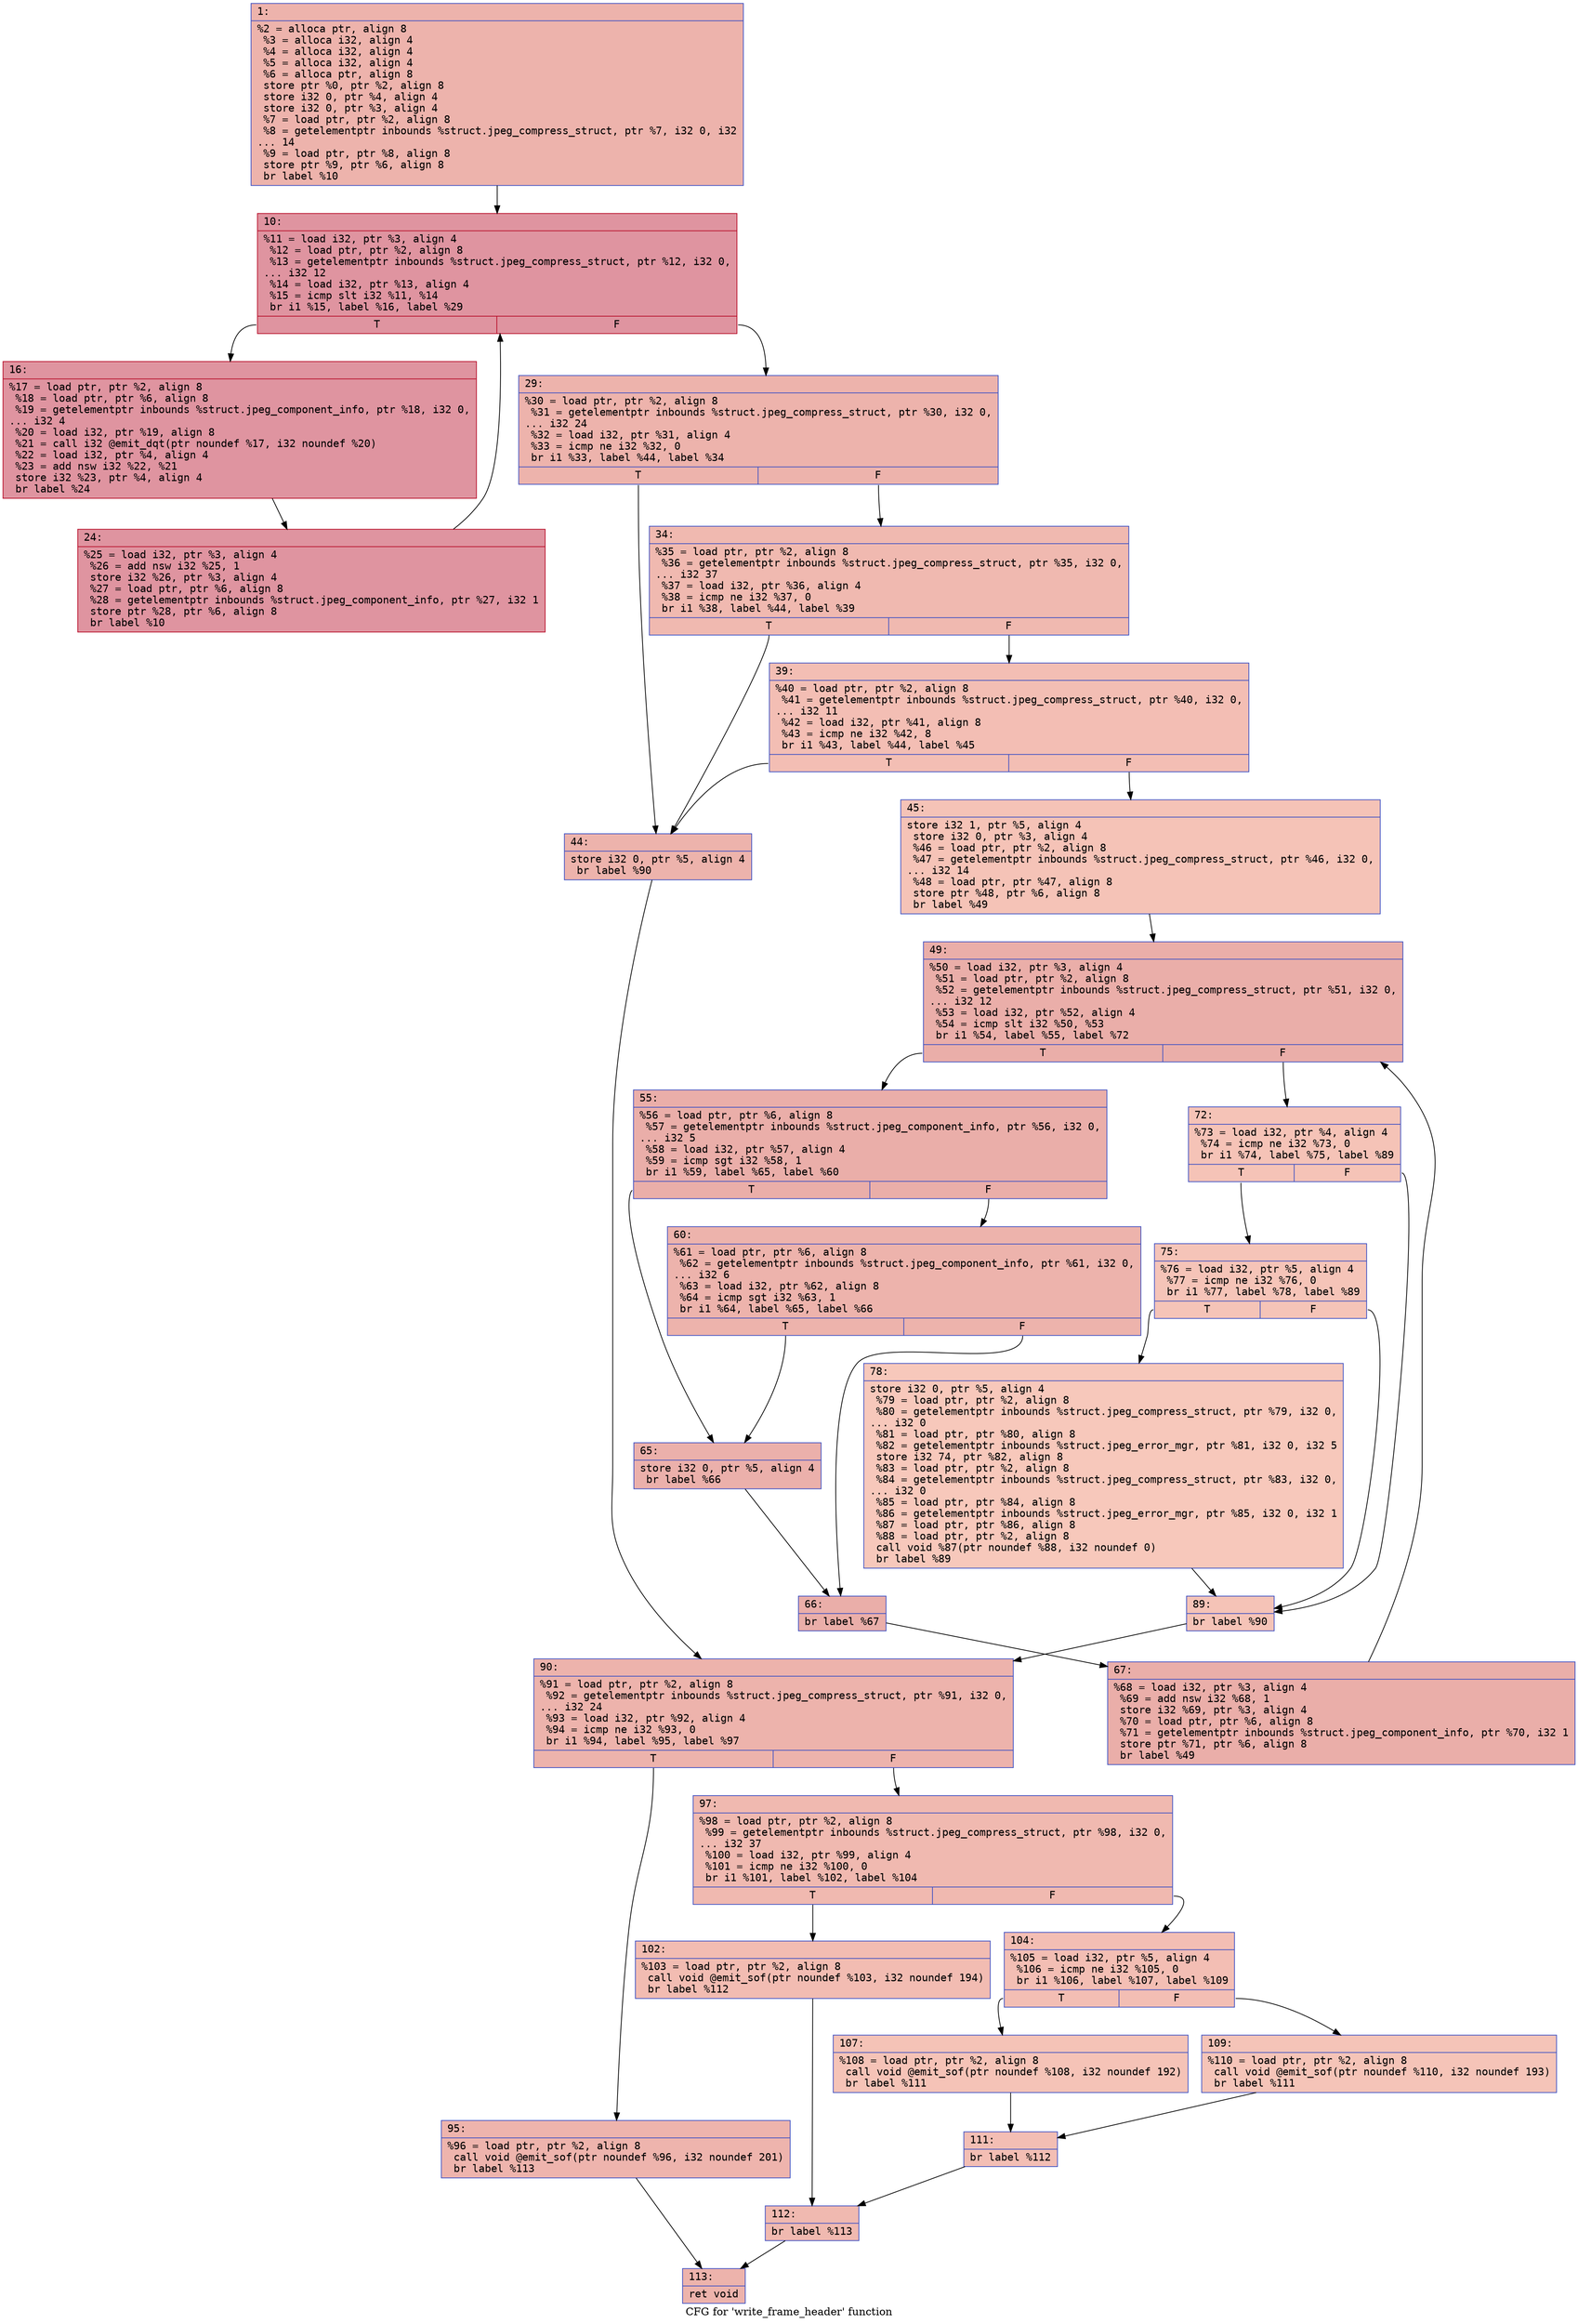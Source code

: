 digraph "CFG for 'write_frame_header' function" {
	label="CFG for 'write_frame_header' function";

	Node0x6000031de4e0 [shape=record,color="#3d50c3ff", style=filled, fillcolor="#d6524470" fontname="Courier",label="{1:\l|  %2 = alloca ptr, align 8\l  %3 = alloca i32, align 4\l  %4 = alloca i32, align 4\l  %5 = alloca i32, align 4\l  %6 = alloca ptr, align 8\l  store ptr %0, ptr %2, align 8\l  store i32 0, ptr %4, align 4\l  store i32 0, ptr %3, align 4\l  %7 = load ptr, ptr %2, align 8\l  %8 = getelementptr inbounds %struct.jpeg_compress_struct, ptr %7, i32 0, i32\l... 14\l  %9 = load ptr, ptr %8, align 8\l  store ptr %9, ptr %6, align 8\l  br label %10\l}"];
	Node0x6000031de4e0 -> Node0x6000031de530[tooltip="1 -> 10\nProbability 100.00%" ];
	Node0x6000031de530 [shape=record,color="#b70d28ff", style=filled, fillcolor="#b70d2870" fontname="Courier",label="{10:\l|  %11 = load i32, ptr %3, align 4\l  %12 = load ptr, ptr %2, align 8\l  %13 = getelementptr inbounds %struct.jpeg_compress_struct, ptr %12, i32 0,\l... i32 12\l  %14 = load i32, ptr %13, align 4\l  %15 = icmp slt i32 %11, %14\l  br i1 %15, label %16, label %29\l|{<s0>T|<s1>F}}"];
	Node0x6000031de530:s0 -> Node0x6000031de580[tooltip="10 -> 16\nProbability 96.88%" ];
	Node0x6000031de530:s1 -> Node0x6000031de620[tooltip="10 -> 29\nProbability 3.12%" ];
	Node0x6000031de580 [shape=record,color="#b70d28ff", style=filled, fillcolor="#b70d2870" fontname="Courier",label="{16:\l|  %17 = load ptr, ptr %2, align 8\l  %18 = load ptr, ptr %6, align 8\l  %19 = getelementptr inbounds %struct.jpeg_component_info, ptr %18, i32 0,\l... i32 4\l  %20 = load i32, ptr %19, align 8\l  %21 = call i32 @emit_dqt(ptr noundef %17, i32 noundef %20)\l  %22 = load i32, ptr %4, align 4\l  %23 = add nsw i32 %22, %21\l  store i32 %23, ptr %4, align 4\l  br label %24\l}"];
	Node0x6000031de580 -> Node0x6000031de5d0[tooltip="16 -> 24\nProbability 100.00%" ];
	Node0x6000031de5d0 [shape=record,color="#b70d28ff", style=filled, fillcolor="#b70d2870" fontname="Courier",label="{24:\l|  %25 = load i32, ptr %3, align 4\l  %26 = add nsw i32 %25, 1\l  store i32 %26, ptr %3, align 4\l  %27 = load ptr, ptr %6, align 8\l  %28 = getelementptr inbounds %struct.jpeg_component_info, ptr %27, i32 1\l  store ptr %28, ptr %6, align 8\l  br label %10\l}"];
	Node0x6000031de5d0 -> Node0x6000031de530[tooltip="24 -> 10\nProbability 100.00%" ];
	Node0x6000031de620 [shape=record,color="#3d50c3ff", style=filled, fillcolor="#d6524470" fontname="Courier",label="{29:\l|  %30 = load ptr, ptr %2, align 8\l  %31 = getelementptr inbounds %struct.jpeg_compress_struct, ptr %30, i32 0,\l... i32 24\l  %32 = load i32, ptr %31, align 4\l  %33 = icmp ne i32 %32, 0\l  br i1 %33, label %44, label %34\l|{<s0>T|<s1>F}}"];
	Node0x6000031de620:s0 -> Node0x6000031de710[tooltip="29 -> 44\nProbability 62.50%" ];
	Node0x6000031de620:s1 -> Node0x6000031de670[tooltip="29 -> 34\nProbability 37.50%" ];
	Node0x6000031de670 [shape=record,color="#3d50c3ff", style=filled, fillcolor="#de614d70" fontname="Courier",label="{34:\l|  %35 = load ptr, ptr %2, align 8\l  %36 = getelementptr inbounds %struct.jpeg_compress_struct, ptr %35, i32 0,\l... i32 37\l  %37 = load i32, ptr %36, align 4\l  %38 = icmp ne i32 %37, 0\l  br i1 %38, label %44, label %39\l|{<s0>T|<s1>F}}"];
	Node0x6000031de670:s0 -> Node0x6000031de710[tooltip="34 -> 44\nProbability 62.50%" ];
	Node0x6000031de670:s1 -> Node0x6000031de6c0[tooltip="34 -> 39\nProbability 37.50%" ];
	Node0x6000031de6c0 [shape=record,color="#3d50c3ff", style=filled, fillcolor="#e36c5570" fontname="Courier",label="{39:\l|  %40 = load ptr, ptr %2, align 8\l  %41 = getelementptr inbounds %struct.jpeg_compress_struct, ptr %40, i32 0,\l... i32 11\l  %42 = load i32, ptr %41, align 8\l  %43 = icmp ne i32 %42, 8\l  br i1 %43, label %44, label %45\l|{<s0>T|<s1>F}}"];
	Node0x6000031de6c0:s0 -> Node0x6000031de710[tooltip="39 -> 44\nProbability 50.00%" ];
	Node0x6000031de6c0:s1 -> Node0x6000031de760[tooltip="39 -> 45\nProbability 50.00%" ];
	Node0x6000031de710 [shape=record,color="#3d50c3ff", style=filled, fillcolor="#d6524470" fontname="Courier",label="{44:\l|  store i32 0, ptr %5, align 4\l  br label %90\l}"];
	Node0x6000031de710 -> Node0x6000031dead0[tooltip="44 -> 90\nProbability 100.00%" ];
	Node0x6000031de760 [shape=record,color="#3d50c3ff", style=filled, fillcolor="#e8765c70" fontname="Courier",label="{45:\l|  store i32 1, ptr %5, align 4\l  store i32 0, ptr %3, align 4\l  %46 = load ptr, ptr %2, align 8\l  %47 = getelementptr inbounds %struct.jpeg_compress_struct, ptr %46, i32 0,\l... i32 14\l  %48 = load ptr, ptr %47, align 8\l  store ptr %48, ptr %6, align 8\l  br label %49\l}"];
	Node0x6000031de760 -> Node0x6000031de7b0[tooltip="45 -> 49\nProbability 100.00%" ];
	Node0x6000031de7b0 [shape=record,color="#3d50c3ff", style=filled, fillcolor="#d0473d70" fontname="Courier",label="{49:\l|  %50 = load i32, ptr %3, align 4\l  %51 = load ptr, ptr %2, align 8\l  %52 = getelementptr inbounds %struct.jpeg_compress_struct, ptr %51, i32 0,\l... i32 12\l  %53 = load i32, ptr %52, align 4\l  %54 = icmp slt i32 %50, %53\l  br i1 %54, label %55, label %72\l|{<s0>T|<s1>F}}"];
	Node0x6000031de7b0:s0 -> Node0x6000031de800[tooltip="49 -> 55\nProbability 96.88%" ];
	Node0x6000031de7b0:s1 -> Node0x6000031de990[tooltip="49 -> 72\nProbability 3.12%" ];
	Node0x6000031de800 [shape=record,color="#3d50c3ff", style=filled, fillcolor="#d0473d70" fontname="Courier",label="{55:\l|  %56 = load ptr, ptr %6, align 8\l  %57 = getelementptr inbounds %struct.jpeg_component_info, ptr %56, i32 0,\l... i32 5\l  %58 = load i32, ptr %57, align 4\l  %59 = icmp sgt i32 %58, 1\l  br i1 %59, label %65, label %60\l|{<s0>T|<s1>F}}"];
	Node0x6000031de800:s0 -> Node0x6000031de8a0[tooltip="55 -> 65\nProbability 50.00%" ];
	Node0x6000031de800:s1 -> Node0x6000031de850[tooltip="55 -> 60\nProbability 50.00%" ];
	Node0x6000031de850 [shape=record,color="#3d50c3ff", style=filled, fillcolor="#d6524470" fontname="Courier",label="{60:\l|  %61 = load ptr, ptr %6, align 8\l  %62 = getelementptr inbounds %struct.jpeg_component_info, ptr %61, i32 0,\l... i32 6\l  %63 = load i32, ptr %62, align 8\l  %64 = icmp sgt i32 %63, 1\l  br i1 %64, label %65, label %66\l|{<s0>T|<s1>F}}"];
	Node0x6000031de850:s0 -> Node0x6000031de8a0[tooltip="60 -> 65\nProbability 50.00%" ];
	Node0x6000031de850:s1 -> Node0x6000031de8f0[tooltip="60 -> 66\nProbability 50.00%" ];
	Node0x6000031de8a0 [shape=record,color="#3d50c3ff", style=filled, fillcolor="#d24b4070" fontname="Courier",label="{65:\l|  store i32 0, ptr %5, align 4\l  br label %66\l}"];
	Node0x6000031de8a0 -> Node0x6000031de8f0[tooltip="65 -> 66\nProbability 100.00%" ];
	Node0x6000031de8f0 [shape=record,color="#3d50c3ff", style=filled, fillcolor="#d0473d70" fontname="Courier",label="{66:\l|  br label %67\l}"];
	Node0x6000031de8f0 -> Node0x6000031de940[tooltip="66 -> 67\nProbability 100.00%" ];
	Node0x6000031de940 [shape=record,color="#3d50c3ff", style=filled, fillcolor="#d0473d70" fontname="Courier",label="{67:\l|  %68 = load i32, ptr %3, align 4\l  %69 = add nsw i32 %68, 1\l  store i32 %69, ptr %3, align 4\l  %70 = load ptr, ptr %6, align 8\l  %71 = getelementptr inbounds %struct.jpeg_component_info, ptr %70, i32 1\l  store ptr %71, ptr %6, align 8\l  br label %49\l}"];
	Node0x6000031de940 -> Node0x6000031de7b0[tooltip="67 -> 49\nProbability 100.00%" ];
	Node0x6000031de990 [shape=record,color="#3d50c3ff", style=filled, fillcolor="#e8765c70" fontname="Courier",label="{72:\l|  %73 = load i32, ptr %4, align 4\l  %74 = icmp ne i32 %73, 0\l  br i1 %74, label %75, label %89\l|{<s0>T|<s1>F}}"];
	Node0x6000031de990:s0 -> Node0x6000031de9e0[tooltip="72 -> 75\nProbability 62.50%" ];
	Node0x6000031de990:s1 -> Node0x6000031dea80[tooltip="72 -> 89\nProbability 37.50%" ];
	Node0x6000031de9e0 [shape=record,color="#3d50c3ff", style=filled, fillcolor="#e97a5f70" fontname="Courier",label="{75:\l|  %76 = load i32, ptr %5, align 4\l  %77 = icmp ne i32 %76, 0\l  br i1 %77, label %78, label %89\l|{<s0>T|<s1>F}}"];
	Node0x6000031de9e0:s0 -> Node0x6000031dea30[tooltip="75 -> 78\nProbability 62.50%" ];
	Node0x6000031de9e0:s1 -> Node0x6000031dea80[tooltip="75 -> 89\nProbability 37.50%" ];
	Node0x6000031dea30 [shape=record,color="#3d50c3ff", style=filled, fillcolor="#ed836670" fontname="Courier",label="{78:\l|  store i32 0, ptr %5, align 4\l  %79 = load ptr, ptr %2, align 8\l  %80 = getelementptr inbounds %struct.jpeg_compress_struct, ptr %79, i32 0,\l... i32 0\l  %81 = load ptr, ptr %80, align 8\l  %82 = getelementptr inbounds %struct.jpeg_error_mgr, ptr %81, i32 0, i32 5\l  store i32 74, ptr %82, align 8\l  %83 = load ptr, ptr %2, align 8\l  %84 = getelementptr inbounds %struct.jpeg_compress_struct, ptr %83, i32 0,\l... i32 0\l  %85 = load ptr, ptr %84, align 8\l  %86 = getelementptr inbounds %struct.jpeg_error_mgr, ptr %85, i32 0, i32 1\l  %87 = load ptr, ptr %86, align 8\l  %88 = load ptr, ptr %2, align 8\l  call void %87(ptr noundef %88, i32 noundef 0)\l  br label %89\l}"];
	Node0x6000031dea30 -> Node0x6000031dea80[tooltip="78 -> 89\nProbability 100.00%" ];
	Node0x6000031dea80 [shape=record,color="#3d50c3ff", style=filled, fillcolor="#e8765c70" fontname="Courier",label="{89:\l|  br label %90\l}"];
	Node0x6000031dea80 -> Node0x6000031dead0[tooltip="89 -> 90\nProbability 100.00%" ];
	Node0x6000031dead0 [shape=record,color="#3d50c3ff", style=filled, fillcolor="#d6524470" fontname="Courier",label="{90:\l|  %91 = load ptr, ptr %2, align 8\l  %92 = getelementptr inbounds %struct.jpeg_compress_struct, ptr %91, i32 0,\l... i32 24\l  %93 = load i32, ptr %92, align 4\l  %94 = icmp ne i32 %93, 0\l  br i1 %94, label %95, label %97\l|{<s0>T|<s1>F}}"];
	Node0x6000031dead0:s0 -> Node0x6000031deb20[tooltip="90 -> 95\nProbability 62.50%" ];
	Node0x6000031dead0:s1 -> Node0x6000031deb70[tooltip="90 -> 97\nProbability 37.50%" ];
	Node0x6000031deb20 [shape=record,color="#3d50c3ff", style=filled, fillcolor="#d8564670" fontname="Courier",label="{95:\l|  %96 = load ptr, ptr %2, align 8\l  call void @emit_sof(ptr noundef %96, i32 noundef 201)\l  br label %113\l}"];
	Node0x6000031deb20 -> Node0x6000031deda0[tooltip="95 -> 113\nProbability 100.00%" ];
	Node0x6000031deb70 [shape=record,color="#3d50c3ff", style=filled, fillcolor="#de614d70" fontname="Courier",label="{97:\l|  %98 = load ptr, ptr %2, align 8\l  %99 = getelementptr inbounds %struct.jpeg_compress_struct, ptr %98, i32 0,\l... i32 37\l  %100 = load i32, ptr %99, align 4\l  %101 = icmp ne i32 %100, 0\l  br i1 %101, label %102, label %104\l|{<s0>T|<s1>F}}"];
	Node0x6000031deb70:s0 -> Node0x6000031debc0[tooltip="97 -> 102\nProbability 62.50%" ];
	Node0x6000031deb70:s1 -> Node0x6000031dec10[tooltip="97 -> 104\nProbability 37.50%" ];
	Node0x6000031debc0 [shape=record,color="#3d50c3ff", style=filled, fillcolor="#e1675170" fontname="Courier",label="{102:\l|  %103 = load ptr, ptr %2, align 8\l  call void @emit_sof(ptr noundef %103, i32 noundef 194)\l  br label %112\l}"];
	Node0x6000031debc0 -> Node0x6000031ded50[tooltip="102 -> 112\nProbability 100.00%" ];
	Node0x6000031dec10 [shape=record,color="#3d50c3ff", style=filled, fillcolor="#e36c5570" fontname="Courier",label="{104:\l|  %105 = load i32, ptr %5, align 4\l  %106 = icmp ne i32 %105, 0\l  br i1 %106, label %107, label %109\l|{<s0>T|<s1>F}}"];
	Node0x6000031dec10:s0 -> Node0x6000031dec60[tooltip="104 -> 107\nProbability 62.50%" ];
	Node0x6000031dec10:s1 -> Node0x6000031decb0[tooltip="104 -> 109\nProbability 37.50%" ];
	Node0x6000031dec60 [shape=record,color="#3d50c3ff", style=filled, fillcolor="#e8765c70" fontname="Courier",label="{107:\l|  %108 = load ptr, ptr %2, align 8\l  call void @emit_sof(ptr noundef %108, i32 noundef 192)\l  br label %111\l}"];
	Node0x6000031dec60 -> Node0x6000031ded00[tooltip="107 -> 111\nProbability 100.00%" ];
	Node0x6000031decb0 [shape=record,color="#3d50c3ff", style=filled, fillcolor="#e97a5f70" fontname="Courier",label="{109:\l|  %110 = load ptr, ptr %2, align 8\l  call void @emit_sof(ptr noundef %110, i32 noundef 193)\l  br label %111\l}"];
	Node0x6000031decb0 -> Node0x6000031ded00[tooltip="109 -> 111\nProbability 100.00%" ];
	Node0x6000031ded00 [shape=record,color="#3d50c3ff", style=filled, fillcolor="#e36c5570" fontname="Courier",label="{111:\l|  br label %112\l}"];
	Node0x6000031ded00 -> Node0x6000031ded50[tooltip="111 -> 112\nProbability 100.00%" ];
	Node0x6000031ded50 [shape=record,color="#3d50c3ff", style=filled, fillcolor="#de614d70" fontname="Courier",label="{112:\l|  br label %113\l}"];
	Node0x6000031ded50 -> Node0x6000031deda0[tooltip="112 -> 113\nProbability 100.00%" ];
	Node0x6000031deda0 [shape=record,color="#3d50c3ff", style=filled, fillcolor="#d6524470" fontname="Courier",label="{113:\l|  ret void\l}"];
}

